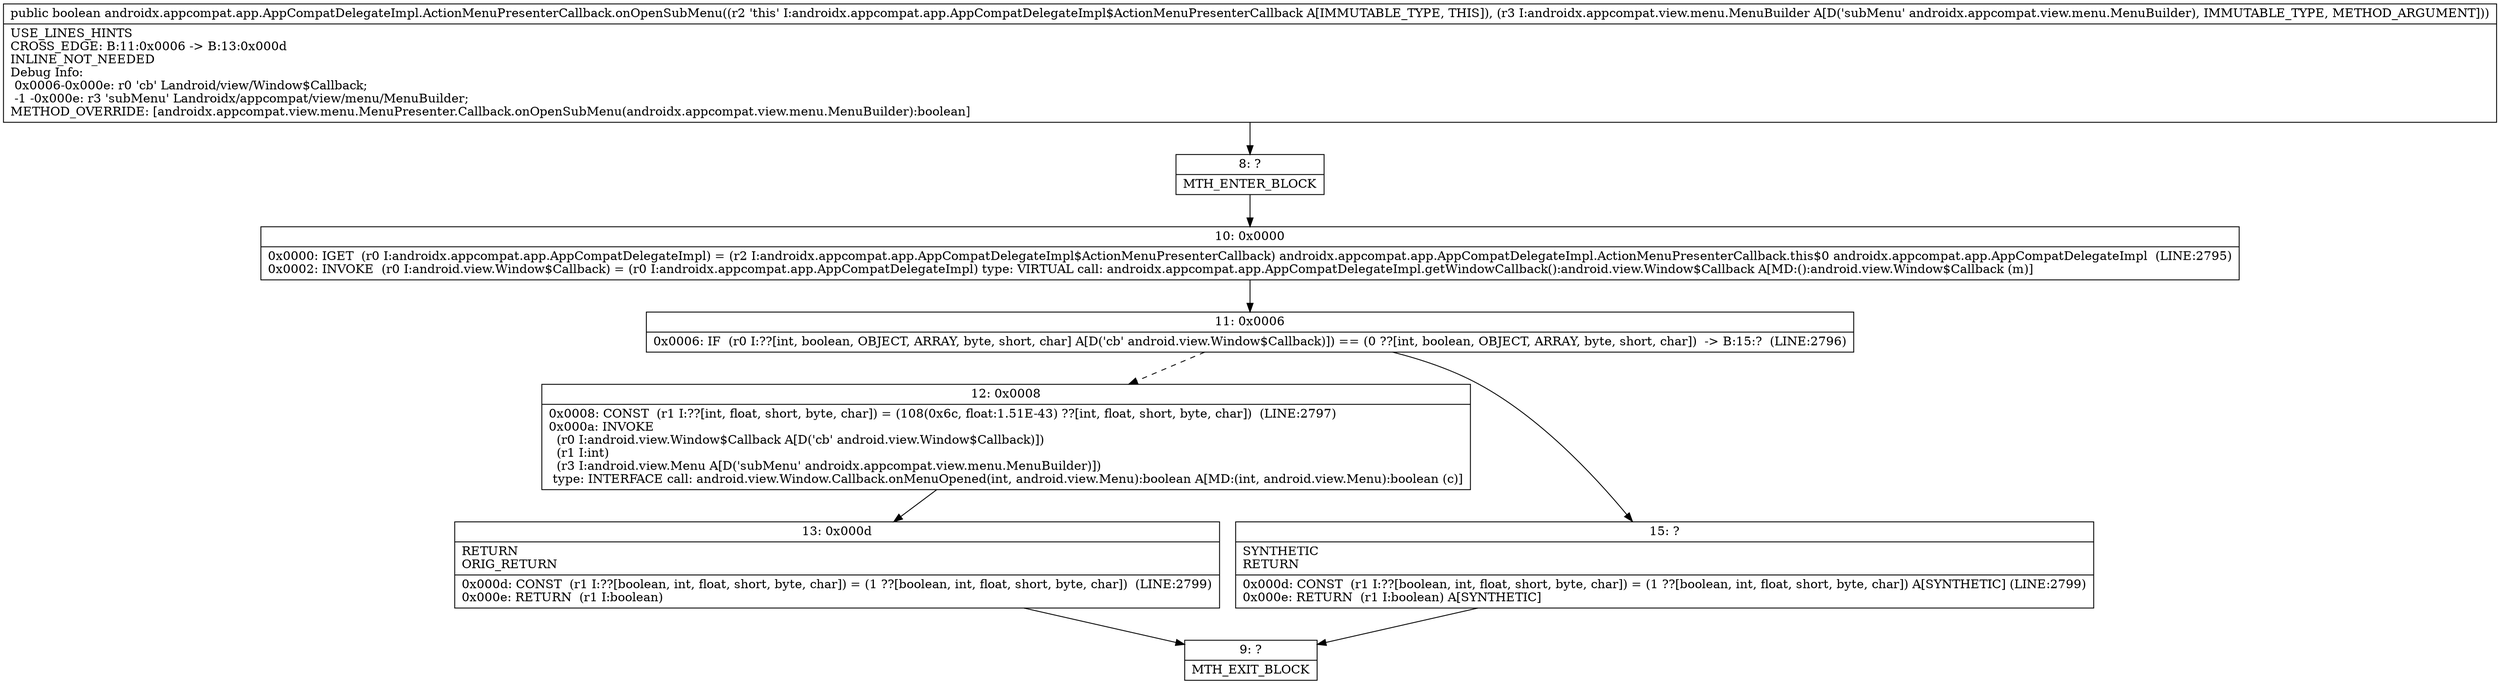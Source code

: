 digraph "CFG forandroidx.appcompat.app.AppCompatDelegateImpl.ActionMenuPresenterCallback.onOpenSubMenu(Landroidx\/appcompat\/view\/menu\/MenuBuilder;)Z" {
Node_8 [shape=record,label="{8\:\ ?|MTH_ENTER_BLOCK\l}"];
Node_10 [shape=record,label="{10\:\ 0x0000|0x0000: IGET  (r0 I:androidx.appcompat.app.AppCompatDelegateImpl) = (r2 I:androidx.appcompat.app.AppCompatDelegateImpl$ActionMenuPresenterCallback) androidx.appcompat.app.AppCompatDelegateImpl.ActionMenuPresenterCallback.this$0 androidx.appcompat.app.AppCompatDelegateImpl  (LINE:2795)\l0x0002: INVOKE  (r0 I:android.view.Window$Callback) = (r0 I:androidx.appcompat.app.AppCompatDelegateImpl) type: VIRTUAL call: androidx.appcompat.app.AppCompatDelegateImpl.getWindowCallback():android.view.Window$Callback A[MD:():android.view.Window$Callback (m)]\l}"];
Node_11 [shape=record,label="{11\:\ 0x0006|0x0006: IF  (r0 I:??[int, boolean, OBJECT, ARRAY, byte, short, char] A[D('cb' android.view.Window$Callback)]) == (0 ??[int, boolean, OBJECT, ARRAY, byte, short, char])  \-\> B:15:?  (LINE:2796)\l}"];
Node_12 [shape=record,label="{12\:\ 0x0008|0x0008: CONST  (r1 I:??[int, float, short, byte, char]) = (108(0x6c, float:1.51E\-43) ??[int, float, short, byte, char])  (LINE:2797)\l0x000a: INVOKE  \l  (r0 I:android.view.Window$Callback A[D('cb' android.view.Window$Callback)])\l  (r1 I:int)\l  (r3 I:android.view.Menu A[D('subMenu' androidx.appcompat.view.menu.MenuBuilder)])\l type: INTERFACE call: android.view.Window.Callback.onMenuOpened(int, android.view.Menu):boolean A[MD:(int, android.view.Menu):boolean (c)]\l}"];
Node_13 [shape=record,label="{13\:\ 0x000d|RETURN\lORIG_RETURN\l|0x000d: CONST  (r1 I:??[boolean, int, float, short, byte, char]) = (1 ??[boolean, int, float, short, byte, char])  (LINE:2799)\l0x000e: RETURN  (r1 I:boolean) \l}"];
Node_9 [shape=record,label="{9\:\ ?|MTH_EXIT_BLOCK\l}"];
Node_15 [shape=record,label="{15\:\ ?|SYNTHETIC\lRETURN\l|0x000d: CONST  (r1 I:??[boolean, int, float, short, byte, char]) = (1 ??[boolean, int, float, short, byte, char]) A[SYNTHETIC] (LINE:2799)\l0x000e: RETURN  (r1 I:boolean) A[SYNTHETIC]\l}"];
MethodNode[shape=record,label="{public boolean androidx.appcompat.app.AppCompatDelegateImpl.ActionMenuPresenterCallback.onOpenSubMenu((r2 'this' I:androidx.appcompat.app.AppCompatDelegateImpl$ActionMenuPresenterCallback A[IMMUTABLE_TYPE, THIS]), (r3 I:androidx.appcompat.view.menu.MenuBuilder A[D('subMenu' androidx.appcompat.view.menu.MenuBuilder), IMMUTABLE_TYPE, METHOD_ARGUMENT]))  | USE_LINES_HINTS\lCROSS_EDGE: B:11:0x0006 \-\> B:13:0x000d\lINLINE_NOT_NEEDED\lDebug Info:\l  0x0006\-0x000e: r0 'cb' Landroid\/view\/Window$Callback;\l  \-1 \-0x000e: r3 'subMenu' Landroidx\/appcompat\/view\/menu\/MenuBuilder;\lMETHOD_OVERRIDE: [androidx.appcompat.view.menu.MenuPresenter.Callback.onOpenSubMenu(androidx.appcompat.view.menu.MenuBuilder):boolean]\l}"];
MethodNode -> Node_8;Node_8 -> Node_10;
Node_10 -> Node_11;
Node_11 -> Node_12[style=dashed];
Node_11 -> Node_15;
Node_12 -> Node_13;
Node_13 -> Node_9;
Node_15 -> Node_9;
}

